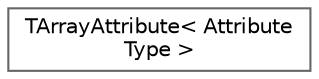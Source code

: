 digraph "Graphical Class Hierarchy"
{
 // INTERACTIVE_SVG=YES
 // LATEX_PDF_SIZE
  bgcolor="transparent";
  edge [fontname=Helvetica,fontsize=10,labelfontname=Helvetica,labelfontsize=10];
  node [fontname=Helvetica,fontsize=10,shape=box,height=0.2,width=0.4];
  rankdir="LR";
  Node0 [id="Node000000",label="TArrayAttribute\< Attribute\lType \>",height=0.2,width=0.4,color="grey40", fillcolor="white", style="filled",URL="$d5/d18/classTArrayAttribute.html",tooltip="Proxy object which fields access to an unbounded array attribute container."];
}
